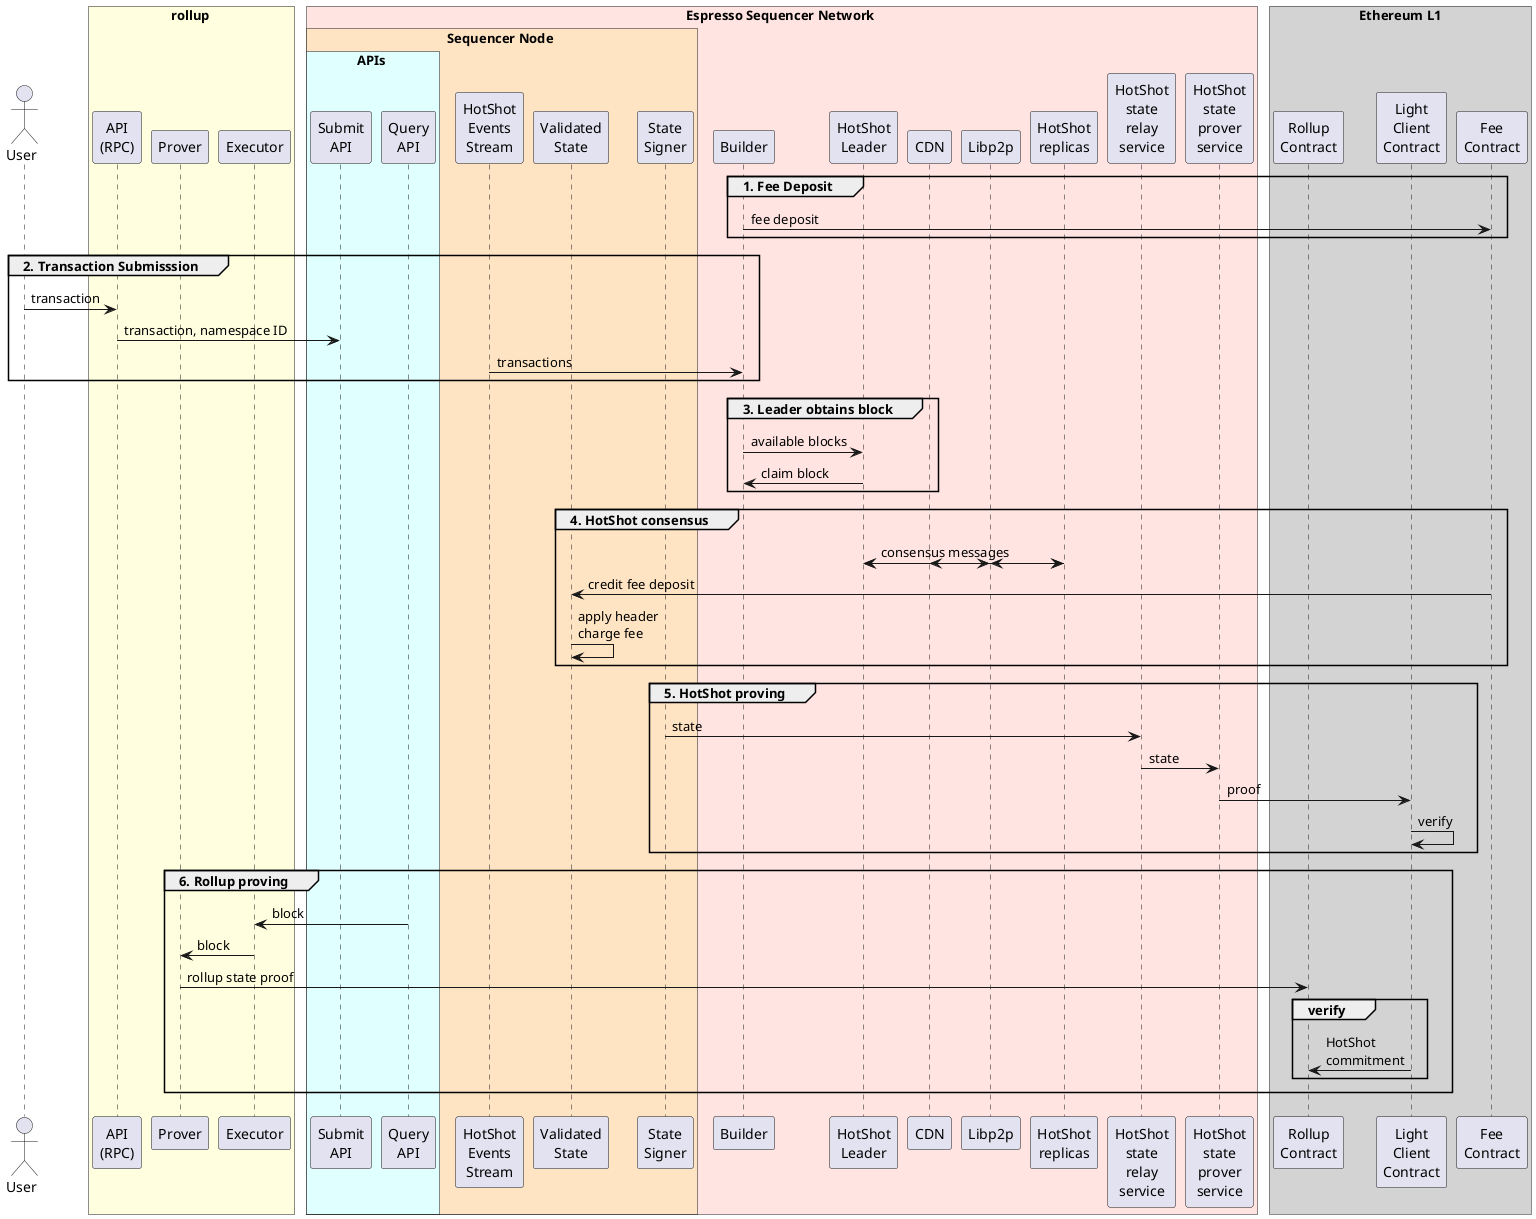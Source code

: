 @startuml
!pragma teoz true
actor User

box rollup #LightYellow
    participant "API\n(RPC)" as rpc
    participant "Prover" as rprover
    participant "Executor" as executor
end box

box Espresso Sequencer Network #MistyRose
    box Sequencer Node #Bisque
        box APIs #LightCyan
            participant "Submit\nAPI" as submit
            participant "Query\nAPI" as query
        end box
        participant "HotShot\nEvents\nStream" as events
        participant "Validated\nState" as ValidatedState
        participant "State\nSigner" as signer
    end box

    participant Builder
    participant "HotShot\nLeader" as leader
    participant CDN
    participant Libp2p
    participant "HotShot\nreplicas" as replicas
    participant "HotShot\nstate\nrelay\nservice" as relay
    participant "HotShot\nstate\nprover\nservice" as prover
end box

box "Ethereum L1" #LightGrey
    participant "Rollup\nContract" as RC
    participant "Light\nClient\nContract" as LC
    participant "Fee\nContract" as fee
end box

group 1. Fee Deposit
    Builder -> fee: fee deposit
end group

group 2. Transaction Submisssion
    User -> rpc: transaction
    rpc -> submit: transaction, namespace ID
    events -> Builder: transactions
end group

group 3. Leader obtains block
    Builder -> leader: available blocks
    leader -> Builder: claim block
end group

group 4. HotShot consensus
    leader <-> replicas: consensus messages
    & leader <-> Libp2p:
    & Libp2p <-> replicas:
    & replicas -> CDN:
    fee -> ValidatedState: credit fee deposit
    ValidatedState -> ValidatedState: apply header\ncharge fee
end group

group 5. HotShot proving
    signer -> relay: state
    relay -> prover: state
    prover -> "Light\nClient\nContract" as LC: proof
    LC -> LC: verify
end group

group 6. Rollup proving
    query -> executor: block
    executor -> rprover: block
    rprover -> RC: rollup state proof

    group verify
        LC -> "Rollup\nContract" as RC: HotShot\ncommitment
    end group
end group
@enduml
